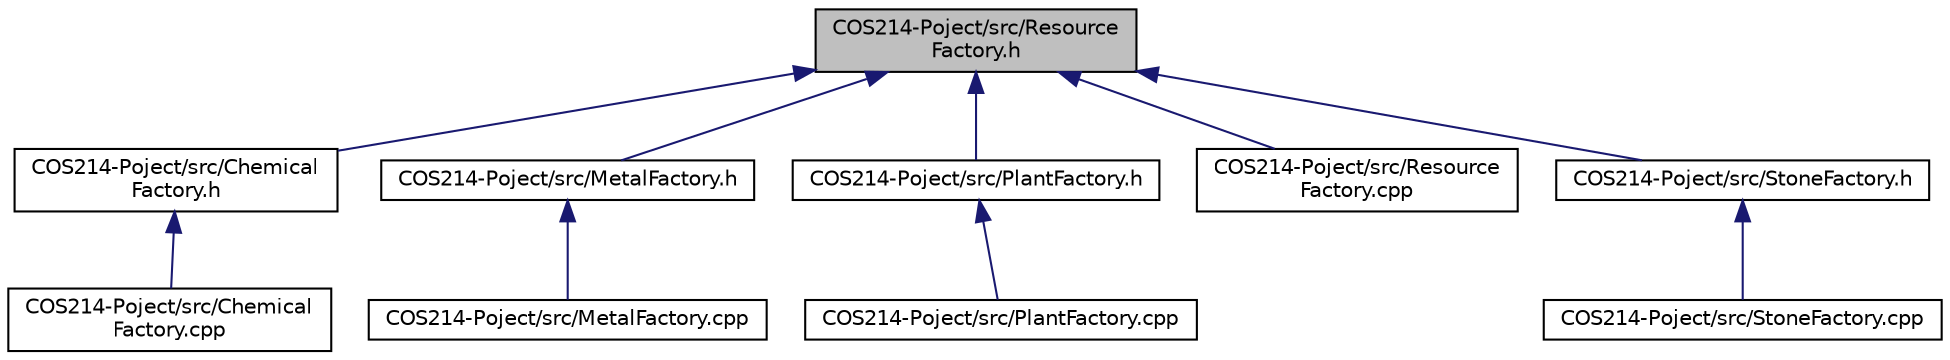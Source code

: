 digraph "COS214-Poject/src/ResourceFactory.h"
{
 // LATEX_PDF_SIZE
  edge [fontname="Helvetica",fontsize="10",labelfontname="Helvetica",labelfontsize="10"];
  node [fontname="Helvetica",fontsize="10",shape=record];
  Node1 [label="COS214-Poject/src/Resource\lFactory.h",height=0.2,width=0.4,color="black", fillcolor="grey75", style="filled", fontcolor="black",tooltip=" "];
  Node1 -> Node2 [dir="back",color="midnightblue",fontsize="10",style="solid"];
  Node2 [label="COS214-Poject/src/Chemical\lFactory.h",height=0.2,width=0.4,color="black", fillcolor="white", style="filled",URL="$ChemicalFactory_8h.html",tooltip=" "];
  Node2 -> Node3 [dir="back",color="midnightblue",fontsize="10",style="solid"];
  Node3 [label="COS214-Poject/src/Chemical\lFactory.cpp",height=0.2,width=0.4,color="black", fillcolor="white", style="filled",URL="$ChemicalFactory_8cpp.html",tooltip="Implementation of the ChemicalFactory class for creating resources."];
  Node1 -> Node4 [dir="back",color="midnightblue",fontsize="10",style="solid"];
  Node4 [label="COS214-Poject/src/MetalFactory.h",height=0.2,width=0.4,color="black", fillcolor="white", style="filled",URL="$MetalFactory_8h.html",tooltip=" "];
  Node4 -> Node5 [dir="back",color="midnightblue",fontsize="10",style="solid"];
  Node5 [label="COS214-Poject/src/MetalFactory.cpp",height=0.2,width=0.4,color="black", fillcolor="white", style="filled",URL="$MetalFactory_8cpp.html",tooltip=" "];
  Node1 -> Node6 [dir="back",color="midnightblue",fontsize="10",style="solid"];
  Node6 [label="COS214-Poject/src/PlantFactory.h",height=0.2,width=0.4,color="black", fillcolor="white", style="filled",URL="$PlantFactory_8h.html",tooltip=" "];
  Node6 -> Node7 [dir="back",color="midnightblue",fontsize="10",style="solid"];
  Node7 [label="COS214-Poject/src/PlantFactory.cpp",height=0.2,width=0.4,color="black", fillcolor="white", style="filled",URL="$PlantFactory_8cpp.html",tooltip=" "];
  Node1 -> Node8 [dir="back",color="midnightblue",fontsize="10",style="solid"];
  Node8 [label="COS214-Poject/src/Resource\lFactory.cpp",height=0.2,width=0.4,color="black", fillcolor="white", style="filled",URL="$ResourceFactory_8cpp.html",tooltip=" "];
  Node1 -> Node9 [dir="back",color="midnightblue",fontsize="10",style="solid"];
  Node9 [label="COS214-Poject/src/StoneFactory.h",height=0.2,width=0.4,color="black", fillcolor="white", style="filled",URL="$StoneFactory_8h.html",tooltip=" "];
  Node9 -> Node10 [dir="back",color="midnightblue",fontsize="10",style="solid"];
  Node10 [label="COS214-Poject/src/StoneFactory.cpp",height=0.2,width=0.4,color="black", fillcolor="white", style="filled",URL="$StoneFactory_8cpp.html",tooltip=" "];
}
